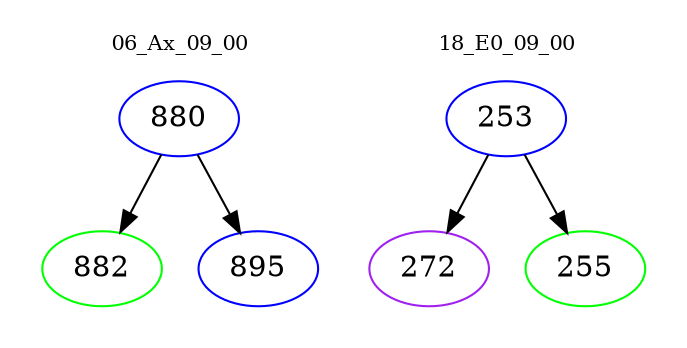 digraph{
subgraph cluster_0 {
color = white
label = "06_Ax_09_00";
fontsize=10;
T0_880 [label="880", color="blue"]
T0_880 -> T0_882 [color="black"]
T0_882 [label="882", color="green"]
T0_880 -> T0_895 [color="black"]
T0_895 [label="895", color="blue"]
}
subgraph cluster_1 {
color = white
label = "18_E0_09_00";
fontsize=10;
T1_253 [label="253", color="blue"]
T1_253 -> T1_272 [color="black"]
T1_272 [label="272", color="purple"]
T1_253 -> T1_255 [color="black"]
T1_255 [label="255", color="green"]
}
}
